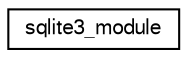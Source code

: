 digraph "Graphical Class Hierarchy"
{
  edge [fontname="FreeSans",fontsize="10",labelfontname="FreeSans",labelfontsize="10"];
  node [fontname="FreeSans",fontsize="10",shape=record];
  rankdir="LR";
  Node0 [label="sqlite3_module",height=0.2,width=0.4,color="black", fillcolor="white", style="filled",URL="$structsqlite3__module.html"];
}
